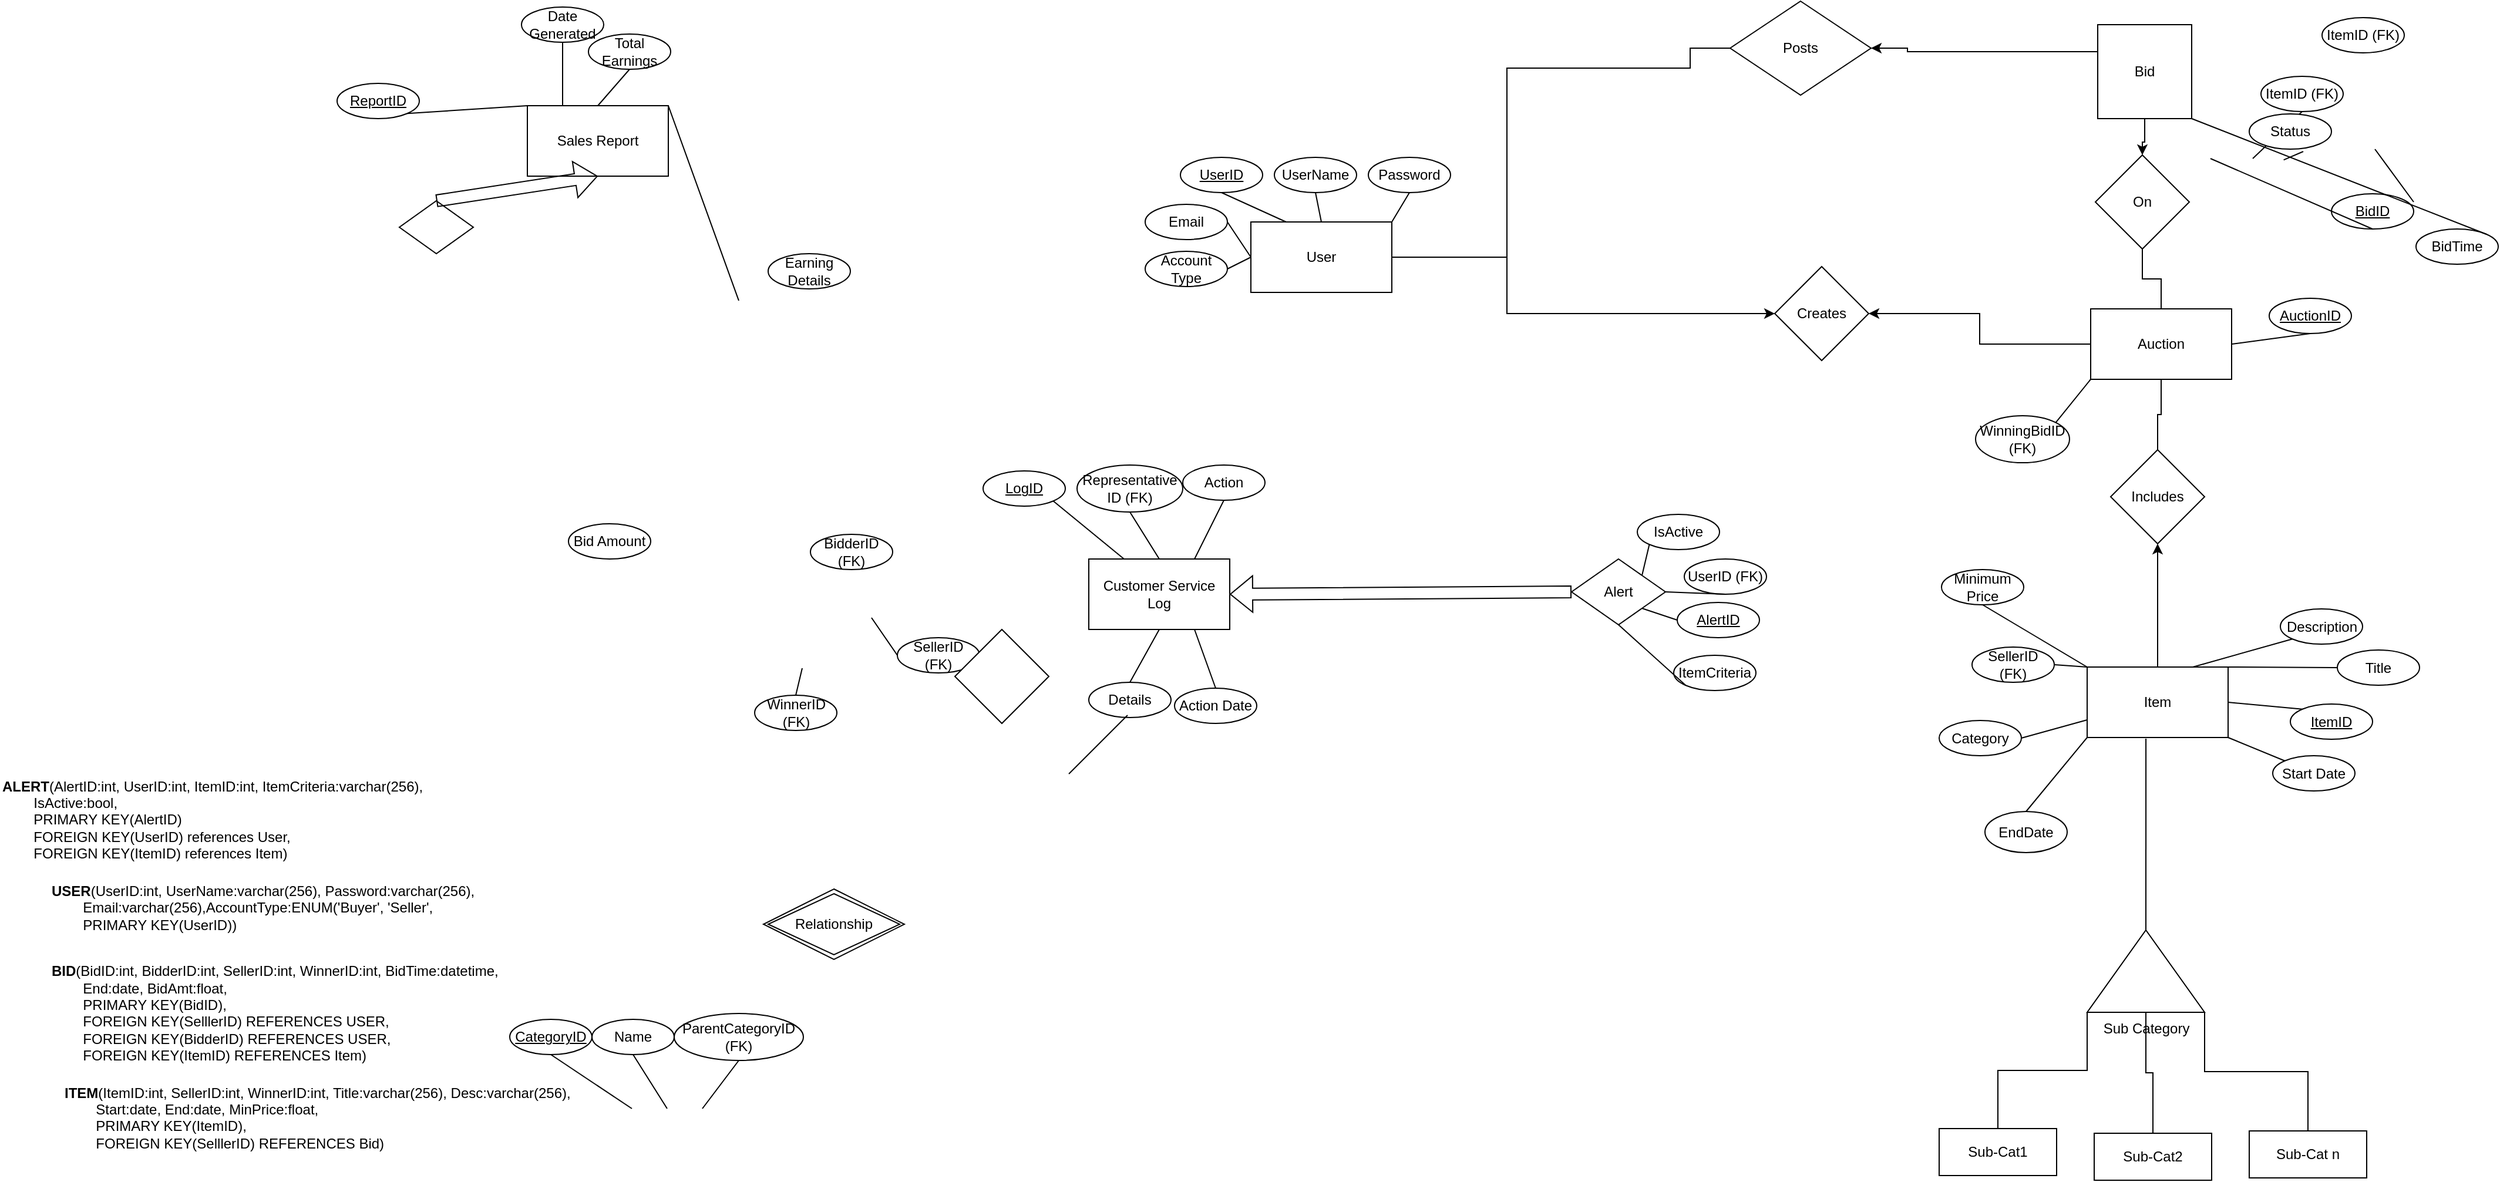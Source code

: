 <mxfile version="24.1.0" type="github">
  <diagram name="Page-1" id="uOJZ_3tTdW4th-i7hOvJ">
    <mxGraphModel dx="4654" dy="2250" grid="0" gridSize="10" guides="1" tooltips="1" connect="1" arrows="1" fold="1" page="1" pageScale="1" pageWidth="850" pageHeight="1100" math="0" shadow="0">
      <root>
        <mxCell id="0" />
        <mxCell id="1" parent="0" />
        <mxCell id="j1qhZ2HC0AlBlO9P_FFu-2" style="edgeStyle=orthogonalEdgeStyle;rounded=0;orthogonalLoop=1;jettySize=auto;html=1;exitX=0.417;exitY=1.017;exitDx=0;exitDy=0;endArrow=none;endFill=0;entryX=0;entryY=0;entryDx=50;entryDy=0;entryPerimeter=0;exitPerimeter=0;" parent="1" source="BBo-fvt_Tt6ZGGIQ310o-14" target="j1qhZ2HC0AlBlO9P_FFu-5" edge="1">
          <mxGeometry relative="1" as="geometry">
            <mxPoint x="659" y="706" as="targetPoint" />
          </mxGeometry>
        </mxCell>
        <mxCell id="XEzbZRxbkvyP-NRLjkvZ-20" style="edgeStyle=orthogonalEdgeStyle;rounded=0;orthogonalLoop=1;jettySize=auto;html=1;exitX=0.5;exitY=0;exitDx=0;exitDy=0;entryX=0.5;entryY=1;entryDx=0;entryDy=0;" edge="1" parent="1" source="BBo-fvt_Tt6ZGGIQ310o-14" target="XEzbZRxbkvyP-NRLjkvZ-18">
          <mxGeometry relative="1" as="geometry" />
        </mxCell>
        <mxCell id="BBo-fvt_Tt6ZGGIQ310o-14" value="Item" style="rounded=0;whiteSpace=wrap;html=1;" parent="1" vertex="1">
          <mxGeometry x="498" y="520" width="120" height="60" as="geometry" />
        </mxCell>
        <mxCell id="XEzbZRxbkvyP-NRLjkvZ-10" style="edgeStyle=orthogonalEdgeStyle;rounded=0;orthogonalLoop=1;jettySize=auto;html=1;exitX=0;exitY=0.5;exitDx=0;exitDy=0;" edge="1" parent="1" source="BBo-fvt_Tt6ZGGIQ310o-16" target="XEzbZRxbkvyP-NRLjkvZ-12">
          <mxGeometry relative="1" as="geometry">
            <mxPoint x="272" y="219" as="targetPoint" />
          </mxGeometry>
        </mxCell>
        <mxCell id="XEzbZRxbkvyP-NRLjkvZ-17" style="edgeStyle=orthogonalEdgeStyle;rounded=0;orthogonalLoop=1;jettySize=auto;html=1;exitX=0.5;exitY=1;exitDx=0;exitDy=0;endArrow=none;endFill=0;" edge="1" parent="1" source="BBo-fvt_Tt6ZGGIQ310o-16" target="XEzbZRxbkvyP-NRLjkvZ-18">
          <mxGeometry relative="1" as="geometry">
            <mxPoint x="561" y="383" as="targetPoint" />
          </mxGeometry>
        </mxCell>
        <mxCell id="BBo-fvt_Tt6ZGGIQ310o-16" value="Auction" style="rounded=0;whiteSpace=wrap;html=1;" parent="1" vertex="1">
          <mxGeometry x="501" y="215" width="120" height="60" as="geometry" />
        </mxCell>
        <mxCell id="BBo-fvt_Tt6ZGGIQ310o-19" value="Customer Service Log" style="rounded=0;whiteSpace=wrap;html=1;" parent="1" vertex="1">
          <mxGeometry x="-352" y="428" width="120" height="60" as="geometry" />
        </mxCell>
        <mxCell id="BBo-fvt_Tt6ZGGIQ310o-20" value="Sales Report" style="rounded=0;whiteSpace=wrap;html=1;" parent="1" vertex="1">
          <mxGeometry x="-830" y="42" width="120" height="60" as="geometry" />
        </mxCell>
        <mxCell id="BBo-fvt_Tt6ZGGIQ310o-21" value="Start Date" style="ellipse;whiteSpace=wrap;html=1;" parent="1" vertex="1">
          <mxGeometry x="656" y="595.5" width="70" height="30" as="geometry" />
        </mxCell>
        <mxCell id="BBo-fvt_Tt6ZGGIQ310o-22" value="&lt;u&gt;BidID&lt;/u&gt;" style="ellipse;whiteSpace=wrap;html=1;" parent="1" vertex="1">
          <mxGeometry x="706" y="117" width="70" height="30" as="geometry" />
        </mxCell>
        <mxCell id="BBo-fvt_Tt6ZGGIQ310o-23" value="EndDate" style="ellipse;whiteSpace=wrap;html=1;" parent="1" vertex="1">
          <mxGeometry x="411" y="643" width="70" height="35" as="geometry" />
        </mxCell>
        <mxCell id="BBo-fvt_Tt6ZGGIQ310o-24" value="ItemID (FK)" style="ellipse;whiteSpace=wrap;html=1;" parent="1" vertex="1">
          <mxGeometry x="646" y="17" width="70" height="30" as="geometry" />
        </mxCell>
        <mxCell id="BBo-fvt_Tt6ZGGIQ310o-25" value="Bid Amount" style="ellipse;whiteSpace=wrap;html=1;" parent="1" vertex="1">
          <mxGeometry x="-795" y="398" width="70" height="30" as="geometry" />
        </mxCell>
        <mxCell id="BBo-fvt_Tt6ZGGIQ310o-26" value="BidderID (FK)" style="ellipse;whiteSpace=wrap;html=1;" parent="1" vertex="1">
          <mxGeometry x="-589" y="407" width="70" height="30" as="geometry" />
        </mxCell>
        <mxCell id="BBo-fvt_Tt6ZGGIQ310o-27" value="BidTime" style="ellipse;whiteSpace=wrap;html=1;" parent="1" vertex="1">
          <mxGeometry x="778" y="147" width="70" height="30" as="geometry" />
        </mxCell>
        <mxCell id="BBo-fvt_Tt6ZGGIQ310o-28" value="Category" style="ellipse;whiteSpace=wrap;html=1;" parent="1" vertex="1">
          <mxGeometry x="372" y="565.5" width="70" height="30" as="geometry" />
        </mxCell>
        <mxCell id="BBo-fvt_Tt6ZGGIQ310o-29" value="Description" style="ellipse;whiteSpace=wrap;html=1;" parent="1" vertex="1">
          <mxGeometry x="662.5" y="470.5" width="70" height="30" as="geometry" />
        </mxCell>
        <mxCell id="BBo-fvt_Tt6ZGGIQ310o-30" value="Title" style="ellipse;whiteSpace=wrap;html=1;" parent="1" vertex="1">
          <mxGeometry x="711" y="505.5" width="70" height="30" as="geometry" />
        </mxCell>
        <mxCell id="BBo-fvt_Tt6ZGGIQ310o-31" value="&lt;u&gt;ItemID&lt;/u&gt;" style="ellipse;whiteSpace=wrap;html=1;" parent="1" vertex="1">
          <mxGeometry x="671" y="551.5" width="70" height="30" as="geometry" />
        </mxCell>
        <mxCell id="BBo-fvt_Tt6ZGGIQ310o-33" value="" style="endArrow=none;html=1;rounded=0;entryX=1;entryY=0.5;entryDx=0;entryDy=0;exitX=0;exitY=0.75;exitDx=0;exitDy=0;" parent="1" source="BBo-fvt_Tt6ZGGIQ310o-14" target="BBo-fvt_Tt6ZGGIQ310o-28" edge="1">
          <mxGeometry width="50" height="50" relative="1" as="geometry">
            <mxPoint x="278" y="556.5" as="sourcePoint" />
            <mxPoint x="328" y="506.5" as="targetPoint" />
          </mxGeometry>
        </mxCell>
        <mxCell id="BBo-fvt_Tt6ZGGIQ310o-35" value="" style="endArrow=none;html=1;rounded=0;exitX=1;exitY=0.5;exitDx=0;exitDy=0;entryX=0;entryY=0;entryDx=0;entryDy=0;" parent="1" source="BBo-fvt_Tt6ZGGIQ310o-14" target="BBo-fvt_Tt6ZGGIQ310o-31" edge="1">
          <mxGeometry width="50" height="50" relative="1" as="geometry">
            <mxPoint x="328" y="416.5" as="sourcePoint" />
            <mxPoint x="668" y="546.5" as="targetPoint" />
          </mxGeometry>
        </mxCell>
        <mxCell id="BBo-fvt_Tt6ZGGIQ310o-36" value="" style="endArrow=none;html=1;rounded=0;entryX=0;entryY=0.5;entryDx=0;entryDy=0;exitX=1;exitY=0;exitDx=0;exitDy=0;" parent="1" source="BBo-fvt_Tt6ZGGIQ310o-14" target="BBo-fvt_Tt6ZGGIQ310o-30" edge="1">
          <mxGeometry width="50" height="50" relative="1" as="geometry">
            <mxPoint x="358" y="416.5" as="sourcePoint" />
            <mxPoint x="303" y="396.5" as="targetPoint" />
          </mxGeometry>
        </mxCell>
        <mxCell id="BBo-fvt_Tt6ZGGIQ310o-37" value="" style="endArrow=none;html=1;rounded=0;entryX=0;entryY=1;entryDx=0;entryDy=0;exitX=0.75;exitY=0;exitDx=0;exitDy=0;" parent="1" source="BBo-fvt_Tt6ZGGIQ310o-14" target="BBo-fvt_Tt6ZGGIQ310o-29" edge="1">
          <mxGeometry width="50" height="50" relative="1" as="geometry">
            <mxPoint x="358" y="416.5" as="sourcePoint" />
            <mxPoint x="383" y="396.5" as="targetPoint" />
          </mxGeometry>
        </mxCell>
        <mxCell id="BBo-fvt_Tt6ZGGIQ310o-38" value="" style="endArrow=none;html=1;rounded=0;entryX=0.5;entryY=0;entryDx=0;entryDy=0;exitX=0;exitY=1;exitDx=0;exitDy=0;" parent="1" source="BBo-fvt_Tt6ZGGIQ310o-14" target="BBo-fvt_Tt6ZGGIQ310o-23" edge="1">
          <mxGeometry width="50" height="50" relative="1" as="geometry">
            <mxPoint x="582" y="593.5" as="sourcePoint" />
            <mxPoint x="438" y="446.5" as="targetPoint" />
          </mxGeometry>
        </mxCell>
        <mxCell id="BBo-fvt_Tt6ZGGIQ310o-39" value="" style="endArrow=none;html=1;rounded=0;entryX=0;entryY=0;entryDx=0;entryDy=0;exitX=1;exitY=1;exitDx=0;exitDy=0;" parent="1" source="BBo-fvt_Tt6ZGGIQ310o-14" target="BBo-fvt_Tt6ZGGIQ310o-21" edge="1">
          <mxGeometry width="50" height="50" relative="1" as="geometry">
            <mxPoint x="418" y="446.5" as="sourcePoint" />
            <mxPoint x="438" y="432.5" as="targetPoint" />
          </mxGeometry>
        </mxCell>
        <mxCell id="BBo-fvt_Tt6ZGGIQ310o-40" value="Minimum Price" style="ellipse;whiteSpace=wrap;html=1;" parent="1" vertex="1">
          <mxGeometry x="374" y="437" width="70" height="30" as="geometry" />
        </mxCell>
        <mxCell id="BBo-fvt_Tt6ZGGIQ310o-41" value="" style="endArrow=none;html=1;rounded=0;entryX=0;entryY=0;entryDx=0;entryDy=0;exitX=0.5;exitY=1;exitDx=0;exitDy=0;" parent="1" source="BBo-fvt_Tt6ZGGIQ310o-40" target="BBo-fvt_Tt6ZGGIQ310o-14" edge="1">
          <mxGeometry width="50" height="50" relative="1" as="geometry">
            <mxPoint x="418" y="446.5" as="sourcePoint" />
            <mxPoint x="438" y="432.5" as="targetPoint" />
          </mxGeometry>
        </mxCell>
        <mxCell id="BBo-fvt_Tt6ZGGIQ310o-42" value="SellerID (FK)" style="ellipse;whiteSpace=wrap;html=1;" parent="1" vertex="1">
          <mxGeometry x="400" y="503" width="70" height="30" as="geometry" />
        </mxCell>
        <mxCell id="BBo-fvt_Tt6ZGGIQ310o-43" value="WinnerID (FK)" style="ellipse;whiteSpace=wrap;html=1;" parent="1" vertex="1">
          <mxGeometry x="-636.48" y="544" width="70" height="30" as="geometry" />
        </mxCell>
        <mxCell id="BBo-fvt_Tt6ZGGIQ310o-44" value="" style="endArrow=none;html=1;rounded=0;entryX=1;entryY=0.5;entryDx=0;entryDy=0;exitX=0;exitY=0;exitDx=0;exitDy=0;" parent="1" source="BBo-fvt_Tt6ZGGIQ310o-14" target="BBo-fvt_Tt6ZGGIQ310o-42" edge="1">
          <mxGeometry width="50" height="50" relative="1" as="geometry">
            <mxPoint x="418" y="461.5" as="sourcePoint" />
            <mxPoint x="438" y="461.5" as="targetPoint" />
          </mxGeometry>
        </mxCell>
        <mxCell id="BBo-fvt_Tt6ZGGIQ310o-45" value="" style="endArrow=none;html=1;rounded=0;entryX=0.5;entryY=0;entryDx=0;entryDy=0;" parent="1" target="BBo-fvt_Tt6ZGGIQ310o-43" edge="1">
          <mxGeometry width="50" height="50" relative="1" as="geometry">
            <mxPoint x="-596" y="521" as="sourcePoint" />
            <mxPoint x="-646.48" y="519" as="targetPoint" />
          </mxGeometry>
        </mxCell>
        <mxCell id="BBo-fvt_Tt6ZGGIQ310o-46" value="" style="endArrow=none;html=1;rounded=0;entryX=1;entryY=0.5;entryDx=0;entryDy=0;exitX=0;exitY=0.5;exitDx=0;exitDy=0;" parent="1" edge="1">
          <mxGeometry width="50" height="50" relative="1" as="geometry">
            <mxPoint x="776" y="124" as="sourcePoint" />
            <mxPoint x="743" y="79" as="targetPoint" />
          </mxGeometry>
        </mxCell>
        <mxCell id="BBo-fvt_Tt6ZGGIQ310o-47" value="" style="endArrow=none;html=1;rounded=0;entryX=1;entryY=1;entryDx=0;entryDy=0;exitX=1;exitY=0;exitDx=0;exitDy=0;" parent="1" source="BBo-fvt_Tt6ZGGIQ310o-27" edge="1" target="XEzbZRxbkvyP-NRLjkvZ-7">
          <mxGeometry width="50" height="50" relative="1" as="geometry">
            <mxPoint x="539" y="227" as="sourcePoint" />
            <mxPoint x="579" y="117" as="targetPoint" />
          </mxGeometry>
        </mxCell>
        <mxCell id="BBo-fvt_Tt6ZGGIQ310o-48" value="" style="endArrow=none;html=1;rounded=0;entryX=0;entryY=0;entryDx=0;entryDy=0;exitX=0.5;exitY=1;exitDx=0;exitDy=0;" parent="1" source="BBo-fvt_Tt6ZGGIQ310o-22" edge="1">
          <mxGeometry width="50" height="50" relative="1" as="geometry">
            <mxPoint x="559" y="141" as="sourcePoint" />
            <mxPoint x="603" y="87" as="targetPoint" />
          </mxGeometry>
        </mxCell>
        <mxCell id="BBo-fvt_Tt6ZGGIQ310o-49" value="" style="endArrow=none;html=1;rounded=0;entryX=0.5;entryY=0;entryDx=0;entryDy=0;exitX=0.5;exitY=1;exitDx=0;exitDy=0;" parent="1" source="BBo-fvt_Tt6ZGGIQ310o-24" edge="1">
          <mxGeometry width="50" height="50" relative="1" as="geometry">
            <mxPoint x="594" y="87" as="sourcePoint" />
            <mxPoint x="639" y="87" as="targetPoint" />
          </mxGeometry>
        </mxCell>
        <mxCell id="BBo-fvt_Tt6ZGGIQ310o-50" value="" style="endArrow=none;html=1;rounded=0;exitX=0;exitY=0.5;exitDx=0;exitDy=0;" parent="1" edge="1">
          <mxGeometry width="50" height="50" relative="1" as="geometry">
            <mxPoint x="682" y="81" as="sourcePoint" />
            <mxPoint x="665.308" y="88.154" as="targetPoint" />
          </mxGeometry>
        </mxCell>
        <mxCell id="BBo-fvt_Tt6ZGGIQ310o-51" value="Status" style="ellipse;whiteSpace=wrap;html=1;" parent="1" vertex="1">
          <mxGeometry x="636" y="49" width="70" height="30" as="geometry" />
        </mxCell>
        <mxCell id="BBo-fvt_Tt6ZGGIQ310o-52" value="ItemID (FK)" style="ellipse;whiteSpace=wrap;html=1;" parent="1" vertex="1">
          <mxGeometry x="698" y="-33" width="70" height="30" as="geometry" />
        </mxCell>
        <mxCell id="BBo-fvt_Tt6ZGGIQ310o-53" value="&lt;u&gt;AuctionID&lt;/u&gt;" style="ellipse;whiteSpace=wrap;html=1;" parent="1" vertex="1">
          <mxGeometry x="653" y="206" width="70" height="30" as="geometry" />
        </mxCell>
        <mxCell id="BBo-fvt_Tt6ZGGIQ310o-54" value="IsActive" style="ellipse;whiteSpace=wrap;html=1;" parent="1" vertex="1">
          <mxGeometry x="115" y="390" width="70" height="30" as="geometry" />
        </mxCell>
        <mxCell id="BBo-fvt_Tt6ZGGIQ310o-55" value="ItemCriteria" style="ellipse;whiteSpace=wrap;html=1;" parent="1" vertex="1">
          <mxGeometry x="146" y="510" width="70" height="30" as="geometry" />
        </mxCell>
        <mxCell id="BBo-fvt_Tt6ZGGIQ310o-56" value="UserID (FK)" style="ellipse;whiteSpace=wrap;html=1;" parent="1" vertex="1">
          <mxGeometry x="155" y="428" width="70" height="30" as="geometry" />
        </mxCell>
        <mxCell id="BBo-fvt_Tt6ZGGIQ310o-57" value="&lt;u&gt;AlertID&lt;/u&gt;" style="ellipse;whiteSpace=wrap;html=1;" parent="1" vertex="1">
          <mxGeometry x="149" y="465" width="70" height="30" as="geometry" />
        </mxCell>
        <mxCell id="BBo-fvt_Tt6ZGGIQ310o-58" value="" style="endArrow=none;html=1;rounded=0;exitX=0;exitY=1;exitDx=0;exitDy=0;entryX=1;entryY=0;entryDx=0;entryDy=0;" parent="1" source="BBo-fvt_Tt6ZGGIQ310o-54" target="VE3p5YPLKzqPOuRlAWxd-5" edge="1">
          <mxGeometry width="50" height="50" relative="1" as="geometry">
            <mxPoint x="279" y="365" as="sourcePoint" />
            <mxPoint x="287" y="243" as="targetPoint" />
          </mxGeometry>
        </mxCell>
        <mxCell id="BBo-fvt_Tt6ZGGIQ310o-59" value="" style="endArrow=none;html=1;rounded=0;entryX=1;entryY=1;entryDx=0;entryDy=0;exitX=0;exitY=0.5;exitDx=0;exitDy=0;" parent="1" source="BBo-fvt_Tt6ZGGIQ310o-57" target="VE3p5YPLKzqPOuRlAWxd-5" edge="1">
          <mxGeometry width="50" height="50" relative="1" as="geometry">
            <mxPoint x="148" y="618.5" as="sourcePoint" />
            <mxPoint x="166.0" y="576.5" as="targetPoint" />
          </mxGeometry>
        </mxCell>
        <mxCell id="BBo-fvt_Tt6ZGGIQ310o-60" value="" style="endArrow=none;html=1;rounded=0;entryX=1;entryY=0.5;entryDx=0;entryDy=0;exitX=0.5;exitY=1;exitDx=0;exitDy=0;" parent="1" source="BBo-fvt_Tt6ZGGIQ310o-56" target="VE3p5YPLKzqPOuRlAWxd-5" edge="1">
          <mxGeometry width="50" height="50" relative="1" as="geometry">
            <mxPoint x="162" y="590.5" as="sourcePoint" />
            <mxPoint x="196.0" y="576.5" as="targetPoint" />
          </mxGeometry>
        </mxCell>
        <mxCell id="BBo-fvt_Tt6ZGGIQ310o-61" value="" style="endArrow=none;html=1;rounded=0;entryX=0.5;entryY=1;entryDx=0;entryDy=0;exitX=0;exitY=1;exitDx=0;exitDy=0;" parent="1" source="BBo-fvt_Tt6ZGGIQ310o-55" target="VE3p5YPLKzqPOuRlAWxd-5" edge="1">
          <mxGeometry width="50" height="50" relative="1" as="geometry">
            <mxPoint x="213" y="593.5" as="sourcePoint" />
            <mxPoint x="226.0" y="576.5" as="targetPoint" />
          </mxGeometry>
        </mxCell>
        <mxCell id="BBo-fvt_Tt6ZGGIQ310o-62" value="" style="endArrow=none;html=1;rounded=0;entryX=0.5;entryY=1;entryDx=0;entryDy=0;exitX=1;exitY=0.5;exitDx=0;exitDy=0;" parent="1" source="BBo-fvt_Tt6ZGGIQ310o-16" target="BBo-fvt_Tt6ZGGIQ310o-53" edge="1">
          <mxGeometry width="50" height="50" relative="1" as="geometry">
            <mxPoint x="767" y="385" as="sourcePoint" />
            <mxPoint x="817" y="335" as="targetPoint" />
          </mxGeometry>
        </mxCell>
        <mxCell id="BBo-fvt_Tt6ZGGIQ310o-65" value="WinningBidID (FK)" style="ellipse;whiteSpace=wrap;html=1;" parent="1" vertex="1">
          <mxGeometry x="403" y="306" width="80" height="40" as="geometry" />
        </mxCell>
        <mxCell id="BBo-fvt_Tt6ZGGIQ310o-66" value="" style="endArrow=none;html=1;rounded=0;entryX=1;entryY=0;entryDx=0;entryDy=0;exitX=0;exitY=1;exitDx=0;exitDy=0;" parent="1" source="BBo-fvt_Tt6ZGGIQ310o-16" target="BBo-fvt_Tt6ZGGIQ310o-65" edge="1">
          <mxGeometry width="50" height="50" relative="1" as="geometry">
            <mxPoint x="837" y="325" as="sourcePoint" />
            <mxPoint x="512" y="328" as="targetPoint" />
          </mxGeometry>
        </mxCell>
        <mxCell id="BBo-fvt_Tt6ZGGIQ310o-67" value="ParentCategoryID (FK)" style="ellipse;whiteSpace=wrap;html=1;" parent="1" vertex="1">
          <mxGeometry x="-705" y="815" width="110" height="40" as="geometry" />
        </mxCell>
        <mxCell id="BBo-fvt_Tt6ZGGIQ310o-68" value="Name" style="ellipse;whiteSpace=wrap;html=1;" parent="1" vertex="1">
          <mxGeometry x="-775" y="820" width="70" height="30" as="geometry" />
        </mxCell>
        <mxCell id="BBo-fvt_Tt6ZGGIQ310o-69" value="&lt;u&gt;CategoryID&lt;/u&gt;" style="ellipse;whiteSpace=wrap;html=1;" parent="1" vertex="1">
          <mxGeometry x="-845" y="820" width="70" height="30" as="geometry" />
        </mxCell>
        <mxCell id="BBo-fvt_Tt6ZGGIQ310o-70" value="" style="endArrow=none;html=1;rounded=0;entryX=0.5;entryY=1;entryDx=0;entryDy=0;exitX=0.25;exitY=0;exitDx=0;exitDy=0;" parent="1" target="BBo-fvt_Tt6ZGGIQ310o-69" edge="1">
          <mxGeometry width="50" height="50" relative="1" as="geometry">
            <mxPoint x="-741" y="896" as="sourcePoint" />
            <mxPoint x="-785" y="860" as="targetPoint" />
          </mxGeometry>
        </mxCell>
        <mxCell id="BBo-fvt_Tt6ZGGIQ310o-71" value="" style="endArrow=none;html=1;rounded=0;entryX=0.5;entryY=1;entryDx=0;entryDy=0;exitX=0.5;exitY=0;exitDx=0;exitDy=0;" parent="1" target="BBo-fvt_Tt6ZGGIQ310o-68" edge="1">
          <mxGeometry width="50" height="50" relative="1" as="geometry">
            <mxPoint x="-711" y="896" as="sourcePoint" />
            <mxPoint x="-800" y="860" as="targetPoint" />
          </mxGeometry>
        </mxCell>
        <mxCell id="BBo-fvt_Tt6ZGGIQ310o-72" value="" style="endArrow=none;html=1;rounded=0;entryX=0.5;entryY=1;entryDx=0;entryDy=0;exitX=0.75;exitY=0;exitDx=0;exitDy=0;" parent="1" target="BBo-fvt_Tt6ZGGIQ310o-67" edge="1">
          <mxGeometry width="50" height="50" relative="1" as="geometry">
            <mxPoint x="-681" y="896" as="sourcePoint" />
            <mxPoint x="-730" y="860" as="targetPoint" />
          </mxGeometry>
        </mxCell>
        <mxCell id="BBo-fvt_Tt6ZGGIQ310o-73" value="Total Earnings" style="ellipse;whiteSpace=wrap;html=1;" parent="1" vertex="1">
          <mxGeometry x="-778" y="-19" width="70" height="30" as="geometry" />
        </mxCell>
        <mxCell id="BBo-fvt_Tt6ZGGIQ310o-74" value="Date Generated" style="ellipse;whiteSpace=wrap;html=1;" parent="1" vertex="1">
          <mxGeometry x="-835" y="-42" width="70" height="30" as="geometry" />
        </mxCell>
        <mxCell id="BBo-fvt_Tt6ZGGIQ310o-75" value="&lt;u&gt;ReportID&lt;/u&gt;" style="ellipse;whiteSpace=wrap;html=1;" parent="1" vertex="1">
          <mxGeometry x="-992" y="23" width="70" height="30" as="geometry" />
        </mxCell>
        <mxCell id="BBo-fvt_Tt6ZGGIQ310o-76" value="Earning Details" style="ellipse;whiteSpace=wrap;html=1;" parent="1" vertex="1">
          <mxGeometry x="-625" y="168" width="70" height="30" as="geometry" />
        </mxCell>
        <mxCell id="BBo-fvt_Tt6ZGGIQ310o-77" value="" style="endArrow=none;html=1;rounded=0;entryX=1;entryY=1;entryDx=0;entryDy=0;exitX=0;exitY=0;exitDx=0;exitDy=0;" parent="1" source="BBo-fvt_Tt6ZGGIQ310o-20" target="BBo-fvt_Tt6ZGGIQ310o-75" edge="1">
          <mxGeometry width="50" height="50" relative="1" as="geometry">
            <mxPoint x="-875" y="288" as="sourcePoint" />
            <mxPoint x="-825" y="238" as="targetPoint" />
          </mxGeometry>
        </mxCell>
        <mxCell id="BBo-fvt_Tt6ZGGIQ310o-78" value="" style="endArrow=none;html=1;rounded=0;entryX=0.5;entryY=1;entryDx=0;entryDy=0;exitX=0.25;exitY=0;exitDx=0;exitDy=0;" parent="1" source="BBo-fvt_Tt6ZGGIQ310o-20" target="BBo-fvt_Tt6ZGGIQ310o-74" edge="1">
          <mxGeometry width="50" height="50" relative="1" as="geometry">
            <mxPoint x="-745" y="218" as="sourcePoint" />
            <mxPoint x="-775" y="204" as="targetPoint" />
          </mxGeometry>
        </mxCell>
        <mxCell id="BBo-fvt_Tt6ZGGIQ310o-79" value="" style="endArrow=none;html=1;rounded=0;entryX=0.5;entryY=1;entryDx=0;entryDy=0;exitX=0.5;exitY=0;exitDx=0;exitDy=0;" parent="1" source="BBo-fvt_Tt6ZGGIQ310o-20" target="BBo-fvt_Tt6ZGGIQ310o-73" edge="1">
          <mxGeometry width="50" height="50" relative="1" as="geometry">
            <mxPoint x="-715" y="218" as="sourcePoint" />
            <mxPoint x="-720" y="208" as="targetPoint" />
          </mxGeometry>
        </mxCell>
        <mxCell id="BBo-fvt_Tt6ZGGIQ310o-80" value="" style="endArrow=none;html=1;rounded=0;entryX=0.5;entryY=1;entryDx=0;entryDy=0;exitX=1;exitY=0;exitDx=0;exitDy=0;" parent="1" source="BBo-fvt_Tt6ZGGIQ310o-20" edge="1">
          <mxGeometry width="50" height="50" relative="1" as="geometry">
            <mxPoint x="-685" y="218" as="sourcePoint" />
            <mxPoint x="-650" y="208" as="targetPoint" />
          </mxGeometry>
        </mxCell>
        <mxCell id="BBo-fvt_Tt6ZGGIQ310o-81" value="Action" style="ellipse;whiteSpace=wrap;html=1;" parent="1" vertex="1">
          <mxGeometry x="-272" y="348" width="70" height="30" as="geometry" />
        </mxCell>
        <mxCell id="BBo-fvt_Tt6ZGGIQ310o-82" value="Representative ID (FK)" style="ellipse;whiteSpace=wrap;html=1;" parent="1" vertex="1">
          <mxGeometry x="-362" y="348" width="90" height="40" as="geometry" />
        </mxCell>
        <mxCell id="BBo-fvt_Tt6ZGGIQ310o-83" value="&lt;u&gt;LogID&lt;/u&gt;" style="ellipse;whiteSpace=wrap;html=1;" parent="1" vertex="1">
          <mxGeometry x="-442" y="353" width="70" height="30" as="geometry" />
        </mxCell>
        <mxCell id="BBo-fvt_Tt6ZGGIQ310o-84" value="Details" style="ellipse;whiteSpace=wrap;html=1;" parent="1" vertex="1">
          <mxGeometry x="-352" y="533" width="70" height="30" as="geometry" />
        </mxCell>
        <mxCell id="BBo-fvt_Tt6ZGGIQ310o-85" value="Action Date" style="ellipse;whiteSpace=wrap;html=1;" parent="1" vertex="1">
          <mxGeometry x="-279" y="538" width="70" height="30" as="geometry" />
        </mxCell>
        <mxCell id="BBo-fvt_Tt6ZGGIQ310o-86" value="" style="endArrow=none;html=1;rounded=0;entryX=0.5;entryY=1;entryDx=0;entryDy=0;exitX=0.5;exitY=0;exitDx=0;exitDy=0;" parent="1" source="BBo-fvt_Tt6ZGGIQ310o-84" target="BBo-fvt_Tt6ZGGIQ310o-19" edge="1">
          <mxGeometry width="50" height="50" relative="1" as="geometry">
            <mxPoint x="-452" y="523" as="sourcePoint" />
            <mxPoint x="-402" y="473" as="targetPoint" />
          </mxGeometry>
        </mxCell>
        <mxCell id="BBo-fvt_Tt6ZGGIQ310o-87" value="" style="endArrow=none;html=1;rounded=0;entryX=0.75;entryY=1;entryDx=0;entryDy=0;exitX=0.5;exitY=0;exitDx=0;exitDy=0;" parent="1" source="BBo-fvt_Tt6ZGGIQ310o-85" target="BBo-fvt_Tt6ZGGIQ310o-19" edge="1">
          <mxGeometry width="50" height="50" relative="1" as="geometry">
            <mxPoint x="-362" y="463" as="sourcePoint" />
            <mxPoint x="-342" y="468" as="targetPoint" />
          </mxGeometry>
        </mxCell>
        <mxCell id="BBo-fvt_Tt6ZGGIQ310o-88" value="" style="endArrow=none;html=1;rounded=0;entryX=0.25;entryY=0;entryDx=0;entryDy=0;exitX=1;exitY=1;exitDx=0;exitDy=0;" parent="1" source="BBo-fvt_Tt6ZGGIQ310o-83" target="BBo-fvt_Tt6ZGGIQ310o-19" edge="1">
          <mxGeometry width="50" height="50" relative="1" as="geometry">
            <mxPoint x="-362" y="423" as="sourcePoint" />
            <mxPoint x="-342" y="438" as="targetPoint" />
          </mxGeometry>
        </mxCell>
        <mxCell id="BBo-fvt_Tt6ZGGIQ310o-89" value="" style="endArrow=none;html=1;rounded=0;entryX=0.5;entryY=0;entryDx=0;entryDy=0;exitX=0.5;exitY=1;exitDx=0;exitDy=0;" parent="1" source="BBo-fvt_Tt6ZGGIQ310o-82" target="BBo-fvt_Tt6ZGGIQ310o-19" edge="1">
          <mxGeometry width="50" height="50" relative="1" as="geometry">
            <mxPoint x="-372" y="389" as="sourcePoint" />
            <mxPoint x="-312" y="438" as="targetPoint" />
          </mxGeometry>
        </mxCell>
        <mxCell id="BBo-fvt_Tt6ZGGIQ310o-90" value="" style="endArrow=none;html=1;rounded=0;entryX=0.75;entryY=0;entryDx=0;entryDy=0;exitX=0.5;exitY=1;exitDx=0;exitDy=0;" parent="1" source="BBo-fvt_Tt6ZGGIQ310o-81" target="BBo-fvt_Tt6ZGGIQ310o-19" edge="1">
          <mxGeometry width="50" height="50" relative="1" as="geometry">
            <mxPoint x="-307" y="398" as="sourcePoint" />
            <mxPoint x="-282" y="438" as="targetPoint" />
          </mxGeometry>
        </mxCell>
        <mxCell id="frw_D5HhV09Jrf7qXdkJ-1" value="&lt;b&gt;USER&lt;/b&gt;(UserID:int, UserName:varchar(256), Password:varchar(256), &lt;span style=&quot;white-space: pre;&quot;&gt;&#x9;&lt;/span&gt;Email:varchar(256),AccountType:ENUM(&#39;Buyer&#39;, &#39;Seller&#39;,&lt;div&gt;&lt;span style=&quot;white-space: pre;&quot;&gt;&#x9;&lt;/span&gt;PRIMARY KEY(UserID))&lt;/div&gt;" style="text;html=1;align=left;verticalAlign=middle;whiteSpace=wrap;rounded=0;" parent="1" vertex="1">
          <mxGeometry x="-1237" y="700" width="415" height="50" as="geometry" />
        </mxCell>
        <mxCell id="frw_D5HhV09Jrf7qXdkJ-2" value="" style="group" parent="1" vertex="1" connectable="0">
          <mxGeometry x="-304" y="86" width="260" height="115" as="geometry" />
        </mxCell>
        <mxCell id="BBo-fvt_Tt6ZGGIQ310o-1" value="User" style="rounded=0;whiteSpace=wrap;html=1;" parent="frw_D5HhV09Jrf7qXdkJ-2" vertex="1">
          <mxGeometry x="90" y="55" width="120" height="60" as="geometry" />
        </mxCell>
        <mxCell id="BBo-fvt_Tt6ZGGIQ310o-2" value="&lt;u&gt;UserID&lt;/u&gt;" style="ellipse;whiteSpace=wrap;html=1;" parent="frw_D5HhV09Jrf7qXdkJ-2" vertex="1">
          <mxGeometry x="30" width="70" height="30" as="geometry" />
        </mxCell>
        <mxCell id="BBo-fvt_Tt6ZGGIQ310o-3" value="UserName" style="ellipse;whiteSpace=wrap;html=1;" parent="frw_D5HhV09Jrf7qXdkJ-2" vertex="1">
          <mxGeometry x="110" width="70" height="30" as="geometry" />
        </mxCell>
        <mxCell id="BBo-fvt_Tt6ZGGIQ310o-4" value="Password" style="ellipse;whiteSpace=wrap;html=1;" parent="frw_D5HhV09Jrf7qXdkJ-2" vertex="1">
          <mxGeometry x="190" width="70" height="30" as="geometry" />
        </mxCell>
        <mxCell id="BBo-fvt_Tt6ZGGIQ310o-5" value="Email" style="ellipse;whiteSpace=wrap;html=1;" parent="frw_D5HhV09Jrf7qXdkJ-2" vertex="1">
          <mxGeometry y="40" width="70" height="30" as="geometry" />
        </mxCell>
        <mxCell id="BBo-fvt_Tt6ZGGIQ310o-6" value="Account Type" style="ellipse;whiteSpace=wrap;html=1;" parent="frw_D5HhV09Jrf7qXdkJ-2" vertex="1">
          <mxGeometry y="80" width="70" height="30" as="geometry" />
        </mxCell>
        <mxCell id="BBo-fvt_Tt6ZGGIQ310o-9" value="" style="endArrow=none;html=1;rounded=0;exitX=1;exitY=0.5;exitDx=0;exitDy=0;entryX=0;entryY=0.5;entryDx=0;entryDy=0;" parent="frw_D5HhV09Jrf7qXdkJ-2" source="BBo-fvt_Tt6ZGGIQ310o-6" target="BBo-fvt_Tt6ZGGIQ310o-1" edge="1">
          <mxGeometry width="50" height="50" relative="1" as="geometry">
            <mxPoint x="110" y="160" as="sourcePoint" />
            <mxPoint x="160" y="110" as="targetPoint" />
          </mxGeometry>
        </mxCell>
        <mxCell id="BBo-fvt_Tt6ZGGIQ310o-10" value="" style="endArrow=none;html=1;rounded=0;exitX=1;exitY=0.5;exitDx=0;exitDy=0;entryX=0;entryY=0.5;entryDx=0;entryDy=0;" parent="frw_D5HhV09Jrf7qXdkJ-2" source="BBo-fvt_Tt6ZGGIQ310o-5" target="BBo-fvt_Tt6ZGGIQ310o-1" edge="1">
          <mxGeometry width="50" height="50" relative="1" as="geometry">
            <mxPoint x="80" y="105" as="sourcePoint" />
            <mxPoint x="95" y="90" as="targetPoint" />
          </mxGeometry>
        </mxCell>
        <mxCell id="BBo-fvt_Tt6ZGGIQ310o-11" value="" style="endArrow=none;html=1;rounded=0;exitX=0.5;exitY=1;exitDx=0;exitDy=0;entryX=0.25;entryY=0;entryDx=0;entryDy=0;" parent="frw_D5HhV09Jrf7qXdkJ-2" source="BBo-fvt_Tt6ZGGIQ310o-2" target="BBo-fvt_Tt6ZGGIQ310o-1" edge="1">
          <mxGeometry width="50" height="50" relative="1" as="geometry">
            <mxPoint x="80" y="65" as="sourcePoint" />
            <mxPoint x="95" y="90" as="targetPoint" />
          </mxGeometry>
        </mxCell>
        <mxCell id="BBo-fvt_Tt6ZGGIQ310o-12" value="" style="endArrow=none;html=1;rounded=0;exitX=0.5;exitY=1;exitDx=0;exitDy=0;entryX=0.5;entryY=0;entryDx=0;entryDy=0;" parent="frw_D5HhV09Jrf7qXdkJ-2" source="BBo-fvt_Tt6ZGGIQ310o-3" target="BBo-fvt_Tt6ZGGIQ310o-1" edge="1">
          <mxGeometry width="50" height="50" relative="1" as="geometry">
            <mxPoint x="75" y="40" as="sourcePoint" />
            <mxPoint x="125" y="60" as="targetPoint" />
          </mxGeometry>
        </mxCell>
        <mxCell id="BBo-fvt_Tt6ZGGIQ310o-13" value="" style="endArrow=none;html=1;rounded=0;exitX=0.5;exitY=1;exitDx=0;exitDy=0;entryX=1;entryY=0;entryDx=0;entryDy=0;" parent="frw_D5HhV09Jrf7qXdkJ-2" source="BBo-fvt_Tt6ZGGIQ310o-4" target="BBo-fvt_Tt6ZGGIQ310o-1" edge="1">
          <mxGeometry width="50" height="50" relative="1" as="geometry">
            <mxPoint x="155" y="40" as="sourcePoint" />
            <mxPoint x="180" y="50" as="targetPoint" />
          </mxGeometry>
        </mxCell>
        <mxCell id="frw_D5HhV09Jrf7qXdkJ-3" value="&lt;b&gt;ITEM&lt;/b&gt;(ItemID:int, SellerID:int, WinnerID:int, Title:varchar(256&lt;span style=&quot;background-color: initial;&quot;&gt;),&amp;nbsp;&lt;/span&gt;Desc:varchar(256&lt;span style=&quot;background-color: initial;&quot;&gt;), &lt;span style=&quot;white-space: pre;&quot;&gt;&#x9;&lt;/span&gt;Start:date, End:date, MinPrice:float,&lt;/span&gt;&lt;div&gt;&lt;span style=&quot;background-color: initial;&quot;&gt;&lt;span style=&quot;white-space: pre;&quot;&gt;&#x9;&lt;/span&gt;PRIMARY KEY(ItemID),&lt;/span&gt;&lt;/div&gt;&lt;div&gt;&lt;span style=&quot;background-color: initial;&quot;&gt;&lt;span style=&quot;white-space: pre;&quot;&gt;&#x9;&lt;/span&gt;FOREIGN KEY(SelllerID) REFERENCES Bid)&lt;/span&gt;&lt;/div&gt;&lt;div&gt;&lt;span style=&quot;background-color: initial;&quot;&gt;&lt;br&gt;&lt;/span&gt;&lt;/div&gt;" style="text;html=1;align=left;verticalAlign=middle;whiteSpace=wrap;rounded=0;" parent="1" vertex="1">
          <mxGeometry x="-1226" y="886" width="450.5" height="50" as="geometry" />
        </mxCell>
        <mxCell id="frw_D5HhV09Jrf7qXdkJ-11" value="&lt;b&gt;BID&lt;/b&gt;(BidID:int, BidderID:int,&amp;nbsp;SellerID:int, WinnerID:int, &lt;span style=&quot;background-color: initial;&quot;&gt;BidTime:datetime, &lt;span style=&quot;white-space: pre;&quot;&gt;&#x9;&lt;/span&gt;End:date, BidAmt:float,&lt;/span&gt;&lt;div&gt;&lt;span style=&quot;background-color: initial;&quot;&gt;&lt;span style=&quot;white-space: pre;&quot;&gt;&#x9;&lt;/span&gt;PRIMARY KEY(BidID),&lt;/span&gt;&lt;/div&gt;&lt;div&gt;&lt;span style=&quot;background-color: initial;&quot;&gt;&lt;span style=&quot;white-space: pre;&quot;&gt;&#x9;&lt;/span&gt;FOREIGN KEY(SelllerID) REFERENCES USER,&amp;nbsp;&lt;/span&gt;&lt;/div&gt;&lt;div&gt;&lt;span style=&quot;background-color: initial;&quot;&gt;&lt;span style=&quot;white-space: pre;&quot;&gt;&#x9;&lt;/span&gt;FOREIGN KEY(BidderID) REFERENCES USER,&lt;/span&gt;&lt;/div&gt;&lt;div&gt;&lt;span style=&quot;background-color: initial;&quot;&gt;&lt;span style=&quot;white-space: pre;&quot;&gt;&#x9;&lt;/span&gt;FOREIGN KEY(ItemID) REFERENCES Item&lt;/span&gt;&lt;span style=&quot;background-color: initial;&quot;&gt;)&lt;/span&gt;&lt;/div&gt;&lt;div&gt;&lt;span style=&quot;background-color: initial;&quot;&gt;&lt;br&gt;&lt;/span&gt;&lt;/div&gt;" style="text;html=1;align=left;verticalAlign=middle;whiteSpace=wrap;rounded=0;" parent="1" vertex="1">
          <mxGeometry x="-1237" y="797" width="395" height="50" as="geometry" />
        </mxCell>
        <mxCell id="frw_D5HhV09Jrf7qXdkJ-12" value="SellerID (FK)" style="ellipse;whiteSpace=wrap;html=1;" parent="1" vertex="1">
          <mxGeometry x="-515" y="495" width="70" height="30" as="geometry" />
        </mxCell>
        <mxCell id="frw_D5HhV09Jrf7qXdkJ-18" value="" style="endArrow=none;html=1;rounded=0;exitX=0;exitY=0.5;exitDx=0;exitDy=0;" parent="1" source="frw_D5HhV09Jrf7qXdkJ-12" edge="1">
          <mxGeometry width="50" height="50" relative="1" as="geometry">
            <mxPoint x="-525" y="504" as="sourcePoint" />
            <mxPoint x="-537" y="478" as="targetPoint" />
          </mxGeometry>
        </mxCell>
        <mxCell id="VE3p5YPLKzqPOuRlAWxd-5" value="Alert" style="rhombus;whiteSpace=wrap;html=1;" parent="1" vertex="1">
          <mxGeometry x="59" y="428" width="80" height="56" as="geometry" />
        </mxCell>
        <mxCell id="VE3p5YPLKzqPOuRlAWxd-13" value="" style="shape=flexArrow;endArrow=classic;html=1;rounded=0;exitX=0;exitY=0.5;exitDx=0;exitDy=0;entryX=1;entryY=0.5;entryDx=0;entryDy=0;" parent="1" source="VE3p5YPLKzqPOuRlAWxd-5" target="BBo-fvt_Tt6ZGGIQ310o-19" edge="1">
          <mxGeometry width="50" height="50" relative="1" as="geometry">
            <mxPoint x="-183" y="643" as="sourcePoint" />
            <mxPoint x="-133" y="593" as="targetPoint" />
          </mxGeometry>
        </mxCell>
        <mxCell id="j1qhZ2HC0AlBlO9P_FFu-1" value="" style="endArrow=none;html=1;rounded=0;" parent="1" edge="1">
          <mxGeometry width="50" height="50" relative="1" as="geometry">
            <mxPoint x="-369" y="611" as="sourcePoint" />
            <mxPoint x="-319" y="561" as="targetPoint" />
          </mxGeometry>
        </mxCell>
        <mxCell id="Agbz9A7Q1Nn0gNZncGpz-1" value="" style="rhombus;whiteSpace=wrap;html=1;" parent="1" vertex="1">
          <mxGeometry x="-939" y="123" width="63" height="45" as="geometry" />
        </mxCell>
        <mxCell id="j1qhZ2HC0AlBlO9P_FFu-7" style="edgeStyle=orthogonalEdgeStyle;rounded=0;orthogonalLoop=1;jettySize=auto;html=1;exitX=0;exitY=1;exitDx=0;exitDy=0;exitPerimeter=0;endArrow=none;endFill=0;entryX=0.5;entryY=0;entryDx=0;entryDy=0;" parent="1" source="j1qhZ2HC0AlBlO9P_FFu-5" target="j1qhZ2HC0AlBlO9P_FFu-8" edge="1">
          <mxGeometry relative="1" as="geometry">
            <mxPoint x="498" y="915" as="targetPoint" />
          </mxGeometry>
        </mxCell>
        <mxCell id="Agbz9A7Q1Nn0gNZncGpz-6" value="" style="shape=flexArrow;endArrow=classic;html=1;rounded=0;exitX=0.5;exitY=0;exitDx=0;exitDy=0;entryX=0.5;entryY=1;entryDx=0;entryDy=0;" parent="1" source="Agbz9A7Q1Nn0gNZncGpz-1" target="BBo-fvt_Tt6ZGGIQ310o-20" edge="1">
          <mxGeometry width="50" height="50" relative="1" as="geometry">
            <mxPoint x="-460" y="512" as="sourcePoint" />
            <mxPoint x="-410" y="462" as="targetPoint" />
          </mxGeometry>
        </mxCell>
        <mxCell id="j1qhZ2HC0AlBlO9P_FFu-10" style="edgeStyle=orthogonalEdgeStyle;rounded=0;orthogonalLoop=1;jettySize=auto;html=1;exitX=0.5;exitY=1;exitDx=0;exitDy=0;exitPerimeter=0;entryX=0.5;entryY=0;entryDx=0;entryDy=0;endArrow=none;endFill=0;" parent="1" source="j1qhZ2HC0AlBlO9P_FFu-5" target="j1qhZ2HC0AlBlO9P_FFu-9" edge="1">
          <mxGeometry relative="1" as="geometry" />
        </mxCell>
        <mxCell id="j1qhZ2HC0AlBlO9P_FFu-11" style="edgeStyle=orthogonalEdgeStyle;rounded=0;orthogonalLoop=1;jettySize=auto;html=1;exitX=1;exitY=1;exitDx=0;exitDy=0;exitPerimeter=0;endArrow=none;endFill=0;" parent="1" source="j1qhZ2HC0AlBlO9P_FFu-5" target="j1qhZ2HC0AlBlO9P_FFu-12" edge="1">
          <mxGeometry relative="1" as="geometry">
            <mxPoint x="802" y="888" as="targetPoint" />
          </mxGeometry>
        </mxCell>
        <mxCell id="j1qhZ2HC0AlBlO9P_FFu-5" value="Sub Category" style="verticalLabelPosition=bottom;verticalAlign=top;html=1;shape=mxgraph.basic.acute_triangle;dx=0.5;" parent="1" vertex="1">
          <mxGeometry x="498" y="744" width="100" height="70" as="geometry" />
        </mxCell>
        <mxCell id="j1qhZ2HC0AlBlO9P_FFu-8" value="Sub-Cat1" style="whiteSpace=wrap;html=1;align=center;" parent="1" vertex="1">
          <mxGeometry x="372" y="913" width="100" height="40" as="geometry" />
        </mxCell>
        <mxCell id="j1qhZ2HC0AlBlO9P_FFu-9" value="Sub-Cat2" style="whiteSpace=wrap;html=1;align=center;" parent="1" vertex="1">
          <mxGeometry x="504" y="917" width="100" height="40" as="geometry" />
        </mxCell>
        <mxCell id="j1qhZ2HC0AlBlO9P_FFu-12" value="Sub-Cat n" style="whiteSpace=wrap;html=1;align=center;" parent="1" vertex="1">
          <mxGeometry x="636" y="915" width="100" height="40" as="geometry" />
        </mxCell>
        <mxCell id="j1qhZ2HC0AlBlO9P_FFu-13" value="&lt;b&gt;ALERT&lt;/b&gt;(AlertID:int, UserID:int, ItemID:int, ItemCriteria:varchar(256), &lt;span style=&quot;white-space: pre;&quot;&gt;&#x9;&lt;/span&gt;IsActive:bool,&lt;div&gt;&lt;span style=&quot;white-space: pre;&quot;&gt;&#x9;&lt;/span&gt;PRIMARY KEY(AlertID)&lt;/div&gt;&lt;div&gt;&lt;span style=&quot;white-space: pre;&quot;&gt;&#x9;&lt;/span&gt;FOREIGN KEY(UserID) references User,&lt;/div&gt;&lt;div&gt;&lt;span style=&quot;white-space: pre;&quot;&gt;&#x9;&lt;/span&gt;FOREIGN KEY(ItemID) references Item)&lt;br&gt;&lt;/div&gt;" style="text;html=1;align=left;verticalAlign=middle;whiteSpace=wrap;rounded=0;" parent="1" vertex="1">
          <mxGeometry x="-1279" y="625" width="415" height="50" as="geometry" />
        </mxCell>
        <mxCell id="XEzbZRxbkvyP-NRLjkvZ-3" value="" style="rhombus;whiteSpace=wrap;html=1;" vertex="1" parent="1">
          <mxGeometry x="-466" y="488" width="80" height="80" as="geometry" />
        </mxCell>
        <mxCell id="XEzbZRxbkvyP-NRLjkvZ-4" value="Posts" style="rhombus;whiteSpace=wrap;html=1;" vertex="1" parent="1">
          <mxGeometry x="194" y="-47" width="120" height="80" as="geometry" />
        </mxCell>
        <mxCell id="XEzbZRxbkvyP-NRLjkvZ-1" style="edgeStyle=orthogonalEdgeStyle;rounded=0;orthogonalLoop=1;jettySize=auto;html=1;exitX=1;exitY=0.5;exitDx=0;exitDy=0;endArrow=none;endFill=0;entryX=0;entryY=0.5;entryDx=0;entryDy=0;" edge="1" parent="1" source="BBo-fvt_Tt6ZGGIQ310o-1" target="XEzbZRxbkvyP-NRLjkvZ-4">
          <mxGeometry relative="1" as="geometry">
            <mxPoint x="288" y="10" as="targetPoint" />
            <Array as="points">
              <mxPoint x="4" y="171" />
              <mxPoint x="4" y="10" />
              <mxPoint x="160" y="10" />
              <mxPoint x="160" y="-7" />
            </Array>
          </mxGeometry>
        </mxCell>
        <mxCell id="XEzbZRxbkvyP-NRLjkvZ-14" style="edgeStyle=orthogonalEdgeStyle;rounded=0;orthogonalLoop=1;jettySize=auto;html=1;" edge="1" parent="1" source="XEzbZRxbkvyP-NRLjkvZ-7" target="XEzbZRxbkvyP-NRLjkvZ-15">
          <mxGeometry relative="1" as="geometry">
            <mxPoint x="545" y="124" as="targetPoint" />
          </mxGeometry>
        </mxCell>
        <mxCell id="XEzbZRxbkvyP-NRLjkvZ-7" value="Bid" style="whiteSpace=wrap;html=1;aspect=fixed;" vertex="1" parent="1">
          <mxGeometry x="507" y="-27" width="80" height="80" as="geometry" />
        </mxCell>
        <mxCell id="XEzbZRxbkvyP-NRLjkvZ-8" style="edgeStyle=orthogonalEdgeStyle;rounded=0;orthogonalLoop=1;jettySize=auto;html=1;exitX=0;exitY=0.5;exitDx=0;exitDy=0;entryX=1;entryY=0.5;entryDx=0;entryDy=0;" edge="1" parent="1" source="XEzbZRxbkvyP-NRLjkvZ-7" target="XEzbZRxbkvyP-NRLjkvZ-4">
          <mxGeometry relative="1" as="geometry">
            <Array as="points">
              <mxPoint x="507" y="-4" />
              <mxPoint x="345" y="-4" />
              <mxPoint x="345" y="-7" />
            </Array>
          </mxGeometry>
        </mxCell>
        <mxCell id="XEzbZRxbkvyP-NRLjkvZ-12" value="Creates" style="rhombus;whiteSpace=wrap;html=1;" vertex="1" parent="1">
          <mxGeometry x="232" y="179" width="80" height="80" as="geometry" />
        </mxCell>
        <mxCell id="XEzbZRxbkvyP-NRLjkvZ-13" style="edgeStyle=orthogonalEdgeStyle;rounded=0;orthogonalLoop=1;jettySize=auto;html=1;exitX=1;exitY=0.5;exitDx=0;exitDy=0;" edge="1" parent="1" source="BBo-fvt_Tt6ZGGIQ310o-1" target="XEzbZRxbkvyP-NRLjkvZ-12">
          <mxGeometry relative="1" as="geometry">
            <Array as="points">
              <mxPoint x="4" y="171" />
              <mxPoint x="4" y="219" />
            </Array>
          </mxGeometry>
        </mxCell>
        <mxCell id="XEzbZRxbkvyP-NRLjkvZ-16" style="edgeStyle=orthogonalEdgeStyle;rounded=0;orthogonalLoop=1;jettySize=auto;html=1;exitX=0.5;exitY=1;exitDx=0;exitDy=0;entryX=0.5;entryY=0;entryDx=0;entryDy=0;endArrow=none;endFill=0;" edge="1" parent="1" source="XEzbZRxbkvyP-NRLjkvZ-15" target="BBo-fvt_Tt6ZGGIQ310o-16">
          <mxGeometry relative="1" as="geometry" />
        </mxCell>
        <mxCell id="XEzbZRxbkvyP-NRLjkvZ-15" value="On" style="rhombus;whiteSpace=wrap;html=1;" vertex="1" parent="1">
          <mxGeometry x="505" y="84" width="80" height="80" as="geometry" />
        </mxCell>
        <mxCell id="XEzbZRxbkvyP-NRLjkvZ-18" value="Includes" style="rhombus;whiteSpace=wrap;html=1;" vertex="1" parent="1">
          <mxGeometry x="518" y="335" width="80" height="80" as="geometry" />
        </mxCell>
        <mxCell id="XEzbZRxbkvyP-NRLjkvZ-19" value="Relationship" style="shape=rhombus;double=1;perimeter=rhombusPerimeter;whiteSpace=wrap;html=1;align=center;" vertex="1" parent="1">
          <mxGeometry x="-629" y="709" width="120" height="60" as="geometry" />
        </mxCell>
      </root>
    </mxGraphModel>
  </diagram>
</mxfile>
